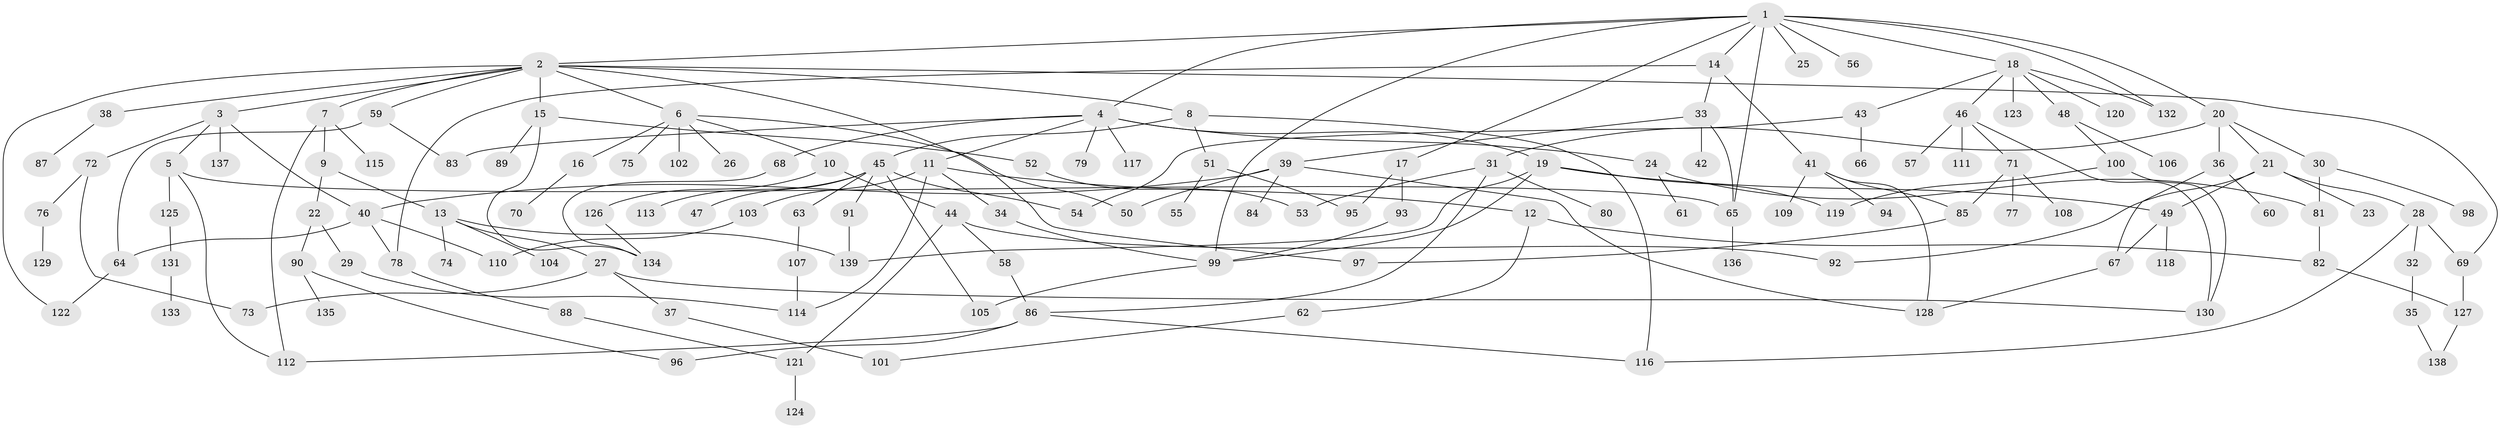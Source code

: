 // Generated by graph-tools (version 1.1) at 2025/42/03/09/25 04:42:49]
// undirected, 139 vertices, 185 edges
graph export_dot {
graph [start="1"]
  node [color=gray90,style=filled];
  1;
  2;
  3;
  4;
  5;
  6;
  7;
  8;
  9;
  10;
  11;
  12;
  13;
  14;
  15;
  16;
  17;
  18;
  19;
  20;
  21;
  22;
  23;
  24;
  25;
  26;
  27;
  28;
  29;
  30;
  31;
  32;
  33;
  34;
  35;
  36;
  37;
  38;
  39;
  40;
  41;
  42;
  43;
  44;
  45;
  46;
  47;
  48;
  49;
  50;
  51;
  52;
  53;
  54;
  55;
  56;
  57;
  58;
  59;
  60;
  61;
  62;
  63;
  64;
  65;
  66;
  67;
  68;
  69;
  70;
  71;
  72;
  73;
  74;
  75;
  76;
  77;
  78;
  79;
  80;
  81;
  82;
  83;
  84;
  85;
  86;
  87;
  88;
  89;
  90;
  91;
  92;
  93;
  94;
  95;
  96;
  97;
  98;
  99;
  100;
  101;
  102;
  103;
  104;
  105;
  106;
  107;
  108;
  109;
  110;
  111;
  112;
  113;
  114;
  115;
  116;
  117;
  118;
  119;
  120;
  121;
  122;
  123;
  124;
  125;
  126;
  127;
  128;
  129;
  130;
  131;
  132;
  133;
  134;
  135;
  136;
  137;
  138;
  139;
  1 -- 2;
  1 -- 4;
  1 -- 14;
  1 -- 17;
  1 -- 18;
  1 -- 20;
  1 -- 25;
  1 -- 56;
  1 -- 132;
  1 -- 99;
  1 -- 65;
  2 -- 3;
  2 -- 6;
  2 -- 7;
  2 -- 8;
  2 -- 15;
  2 -- 38;
  2 -- 59;
  2 -- 69;
  2 -- 97;
  2 -- 122;
  3 -- 5;
  3 -- 40;
  3 -- 72;
  3 -- 137;
  4 -- 11;
  4 -- 19;
  4 -- 24;
  4 -- 68;
  4 -- 79;
  4 -- 83;
  4 -- 117;
  5 -- 65;
  5 -- 112;
  5 -- 125;
  6 -- 10;
  6 -- 16;
  6 -- 26;
  6 -- 75;
  6 -- 102;
  6 -- 50;
  7 -- 9;
  7 -- 115;
  7 -- 112;
  8 -- 45;
  8 -- 51;
  8 -- 116;
  9 -- 13;
  9 -- 22;
  10 -- 44;
  10 -- 126;
  11 -- 12;
  11 -- 34;
  11 -- 103;
  11 -- 114;
  12 -- 62;
  12 -- 82;
  13 -- 27;
  13 -- 74;
  13 -- 104;
  13 -- 139;
  14 -- 33;
  14 -- 41;
  14 -- 78;
  15 -- 52;
  15 -- 89;
  15 -- 134;
  16 -- 70;
  17 -- 93;
  17 -- 95;
  18 -- 43;
  18 -- 46;
  18 -- 48;
  18 -- 120;
  18 -- 123;
  18 -- 132;
  19 -- 49;
  19 -- 99;
  19 -- 119;
  19 -- 139;
  20 -- 21;
  20 -- 30;
  20 -- 31;
  20 -- 36;
  21 -- 23;
  21 -- 28;
  21 -- 92;
  21 -- 49;
  22 -- 29;
  22 -- 90;
  24 -- 61;
  24 -- 81;
  27 -- 37;
  27 -- 73;
  27 -- 130;
  28 -- 32;
  28 -- 69;
  28 -- 116;
  29 -- 114;
  30 -- 98;
  30 -- 81;
  31 -- 53;
  31 -- 80;
  31 -- 86;
  32 -- 35;
  33 -- 39;
  33 -- 42;
  33 -- 65;
  34 -- 99;
  35 -- 138;
  36 -- 60;
  36 -- 67;
  37 -- 101;
  38 -- 87;
  39 -- 50;
  39 -- 84;
  39 -- 40;
  39 -- 128;
  40 -- 64;
  40 -- 78;
  40 -- 110;
  41 -- 85;
  41 -- 94;
  41 -- 109;
  41 -- 128;
  43 -- 54;
  43 -- 66;
  44 -- 58;
  44 -- 121;
  44 -- 92;
  45 -- 47;
  45 -- 63;
  45 -- 91;
  45 -- 105;
  45 -- 113;
  45 -- 54;
  46 -- 57;
  46 -- 71;
  46 -- 111;
  46 -- 130;
  48 -- 100;
  48 -- 106;
  49 -- 118;
  49 -- 67;
  51 -- 55;
  51 -- 95;
  52 -- 53;
  58 -- 86;
  59 -- 83;
  59 -- 64;
  62 -- 101;
  63 -- 107;
  64 -- 122;
  65 -- 136;
  67 -- 128;
  68 -- 134;
  69 -- 127;
  71 -- 77;
  71 -- 108;
  71 -- 85;
  72 -- 76;
  72 -- 73;
  76 -- 129;
  78 -- 88;
  81 -- 82;
  82 -- 127;
  85 -- 97;
  86 -- 96;
  86 -- 116;
  86 -- 112;
  88 -- 121;
  90 -- 135;
  90 -- 96;
  91 -- 139;
  93 -- 99;
  99 -- 105;
  100 -- 130;
  100 -- 119;
  103 -- 110;
  107 -- 114;
  121 -- 124;
  125 -- 131;
  126 -- 134;
  127 -- 138;
  131 -- 133;
}
